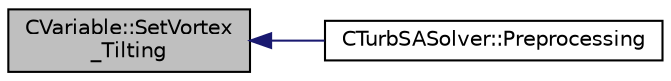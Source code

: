 digraph "CVariable::SetVortex_Tilting"
{
  edge [fontname="Helvetica",fontsize="10",labelfontname="Helvetica",labelfontsize="10"];
  node [fontname="Helvetica",fontsize="10",shape=record];
  rankdir="LR";
  Node7090 [label="CVariable::SetVortex\l_Tilting",height=0.2,width=0.4,color="black", fillcolor="grey75", style="filled", fontcolor="black"];
  Node7090 -> Node7091 [dir="back",color="midnightblue",fontsize="10",style="solid",fontname="Helvetica"];
  Node7091 [label="CTurbSASolver::Preprocessing",height=0.2,width=0.4,color="black", fillcolor="white", style="filled",URL="$class_c_turb_s_a_solver.html#a225518dc5f0ca6ed894add826aaa16ea",tooltip="Restart residual and compute gradients. "];
}
